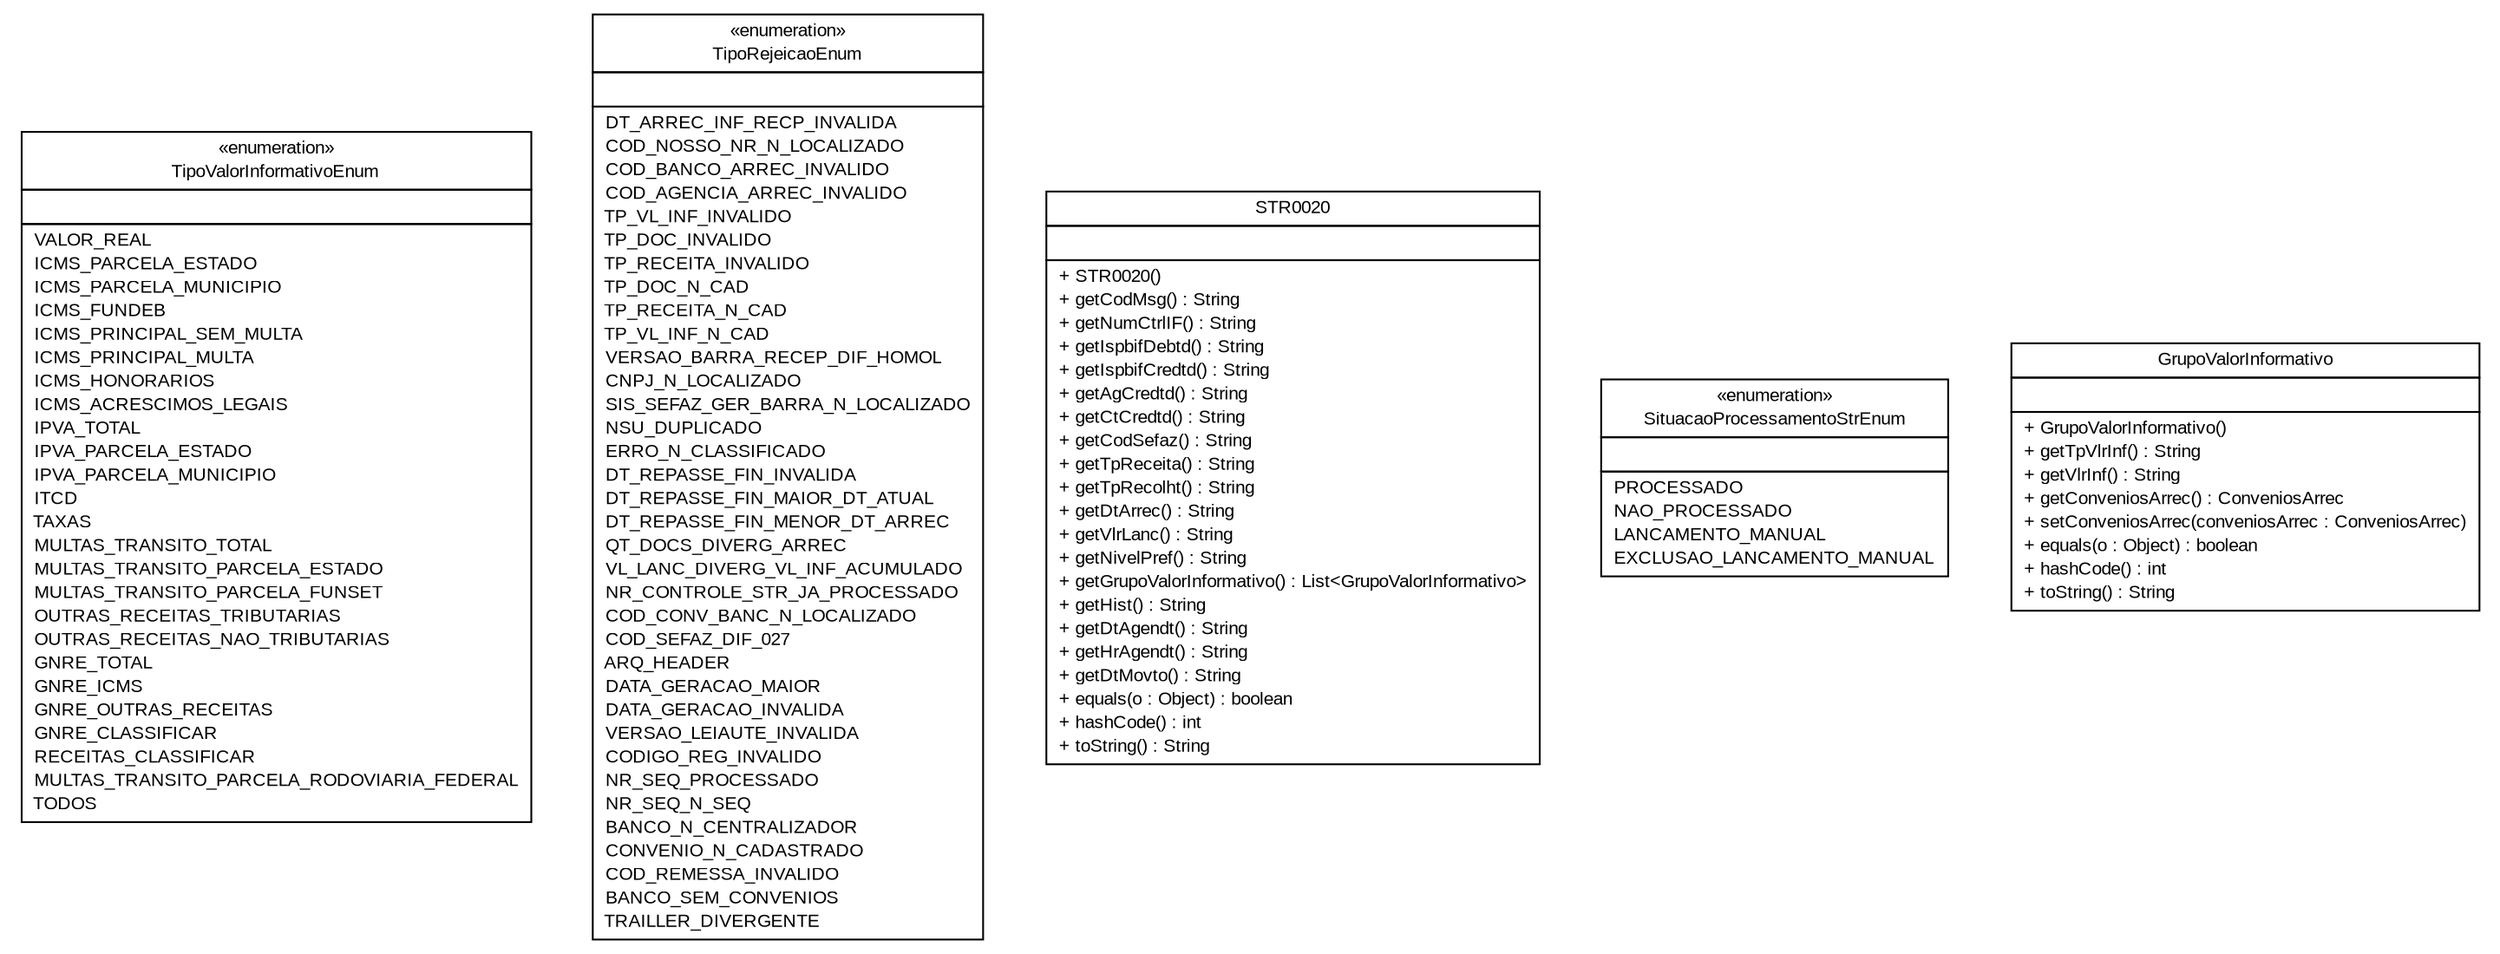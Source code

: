 #!/usr/local/bin/dot
#
# Class diagram 
# Generated by UMLGraph version R5_6 (http://www.umlgraph.org/)
#

digraph G {
	edge [fontname="arial",fontsize=10,labelfontname="arial",labelfontsize=10];
	node [fontname="arial",fontsize=10,shape=plaintext];
	nodesep=0.25;
	ranksep=0.5;
	// br.gov.to.sefaz.arr.processamento.domain.str.TipoValorInformativoEnum
	c131991 [label=<<table title="br.gov.to.sefaz.arr.processamento.domain.str.TipoValorInformativoEnum" border="0" cellborder="1" cellspacing="0" cellpadding="2" port="p" href="./TipoValorInformativoEnum.html">
		<tr><td><table border="0" cellspacing="0" cellpadding="1">
<tr><td align="center" balign="center"> &#171;enumeration&#187; </td></tr>
<tr><td align="center" balign="center"> TipoValorInformativoEnum </td></tr>
		</table></td></tr>
		<tr><td><table border="0" cellspacing="0" cellpadding="1">
<tr><td align="left" balign="left">  </td></tr>
		</table></td></tr>
		<tr><td><table border="0" cellspacing="0" cellpadding="1">
<tr><td align="left" balign="left"> VALOR_REAL </td></tr>
<tr><td align="left" balign="left"> ICMS_PARCELA_ESTADO </td></tr>
<tr><td align="left" balign="left"> ICMS_PARCELA_MUNICIPIO </td></tr>
<tr><td align="left" balign="left"> ICMS_FUNDEB </td></tr>
<tr><td align="left" balign="left"> ICMS_PRINCIPAL_SEM_MULTA </td></tr>
<tr><td align="left" balign="left"> ICMS_PRINCIPAL_MULTA </td></tr>
<tr><td align="left" balign="left"> ICMS_HONORARIOS </td></tr>
<tr><td align="left" balign="left"> ICMS_ACRESCIMOS_LEGAIS </td></tr>
<tr><td align="left" balign="left"> IPVA_TOTAL </td></tr>
<tr><td align="left" balign="left"> IPVA_PARCELA_ESTADO </td></tr>
<tr><td align="left" balign="left"> IPVA_PARCELA_MUNICIPIO </td></tr>
<tr><td align="left" balign="left"> ITCD </td></tr>
<tr><td align="left" balign="left"> TAXAS </td></tr>
<tr><td align="left" balign="left"> MULTAS_TRANSITO_TOTAL </td></tr>
<tr><td align="left" balign="left"> MULTAS_TRANSITO_PARCELA_ESTADO </td></tr>
<tr><td align="left" balign="left"> MULTAS_TRANSITO_PARCELA_FUNSET </td></tr>
<tr><td align="left" balign="left"> OUTRAS_RECEITAS_TRIBUTARIAS </td></tr>
<tr><td align="left" balign="left"> OUTRAS_RECEITAS_NAO_TRIBUTARIAS </td></tr>
<tr><td align="left" balign="left"> GNRE_TOTAL </td></tr>
<tr><td align="left" balign="left"> GNRE_ICMS </td></tr>
<tr><td align="left" balign="left"> GNRE_OUTRAS_RECEITAS </td></tr>
<tr><td align="left" balign="left"> GNRE_CLASSIFICAR </td></tr>
<tr><td align="left" balign="left"> RECEITAS_CLASSIFICAR </td></tr>
<tr><td align="left" balign="left"> MULTAS_TRANSITO_PARCELA_RODOVIARIA_FEDERAL </td></tr>
<tr><td align="left" balign="left"> TODOS </td></tr>
		</table></td></tr>
		</table>>, URL="./TipoValorInformativoEnum.html", fontname="arial", fontcolor="black", fontsize=10.0];
	// br.gov.to.sefaz.arr.processamento.domain.str.TipoRejeicaoEnum
	c131992 [label=<<table title="br.gov.to.sefaz.arr.processamento.domain.str.TipoRejeicaoEnum" border="0" cellborder="1" cellspacing="0" cellpadding="2" port="p" href="./TipoRejeicaoEnum.html">
		<tr><td><table border="0" cellspacing="0" cellpadding="1">
<tr><td align="center" balign="center"> &#171;enumeration&#187; </td></tr>
<tr><td align="center" balign="center"> TipoRejeicaoEnum </td></tr>
		</table></td></tr>
		<tr><td><table border="0" cellspacing="0" cellpadding="1">
<tr><td align="left" balign="left">  </td></tr>
		</table></td></tr>
		<tr><td><table border="0" cellspacing="0" cellpadding="1">
<tr><td align="left" balign="left"> DT_ARREC_INF_RECP_INVALIDA </td></tr>
<tr><td align="left" balign="left"> COD_NOSSO_NR_N_LOCALIZADO </td></tr>
<tr><td align="left" balign="left"> COD_BANCO_ARREC_INVALIDO </td></tr>
<tr><td align="left" balign="left"> COD_AGENCIA_ARREC_INVALIDO </td></tr>
<tr><td align="left" balign="left"> TP_VL_INF_INVALIDO </td></tr>
<tr><td align="left" balign="left"> TP_DOC_INVALIDO </td></tr>
<tr><td align="left" balign="left"> TP_RECEITA_INVALIDO </td></tr>
<tr><td align="left" balign="left"> TP_DOC_N_CAD </td></tr>
<tr><td align="left" balign="left"> TP_RECEITA_N_CAD </td></tr>
<tr><td align="left" balign="left"> TP_VL_INF_N_CAD </td></tr>
<tr><td align="left" balign="left"> VERSAO_BARRA_RECEP_DIF_HOMOL </td></tr>
<tr><td align="left" balign="left"> CNPJ_N_LOCALIZADO </td></tr>
<tr><td align="left" balign="left"> SIS_SEFAZ_GER_BARRA_N_LOCALIZADO </td></tr>
<tr><td align="left" balign="left"> NSU_DUPLICADO </td></tr>
<tr><td align="left" balign="left"> ERRO_N_CLASSIFICADO </td></tr>
<tr><td align="left" balign="left"> DT_REPASSE_FIN_INVALIDA </td></tr>
<tr><td align="left" balign="left"> DT_REPASSE_FIN_MAIOR_DT_ATUAL </td></tr>
<tr><td align="left" balign="left"> DT_REPASSE_FIN_MENOR_DT_ARREC </td></tr>
<tr><td align="left" balign="left"> QT_DOCS_DIVERG_ARREC </td></tr>
<tr><td align="left" balign="left"> VL_LANC_DIVERG_VL_INF_ACUMULADO </td></tr>
<tr><td align="left" balign="left"> NR_CONTROLE_STR_JA_PROCESSADO </td></tr>
<tr><td align="left" balign="left"> COD_CONV_BANC_N_LOCALIZADO </td></tr>
<tr><td align="left" balign="left"> COD_SEFAZ_DIF_027 </td></tr>
<tr><td align="left" balign="left"> ARQ_HEADER </td></tr>
<tr><td align="left" balign="left"> DATA_GERACAO_MAIOR </td></tr>
<tr><td align="left" balign="left"> DATA_GERACAO_INVALIDA </td></tr>
<tr><td align="left" balign="left"> VERSAO_LEIAUTE_INVALIDA </td></tr>
<tr><td align="left" balign="left"> CODIGO_REG_INVALIDO </td></tr>
<tr><td align="left" balign="left"> NR_SEQ_PROCESSADO </td></tr>
<tr><td align="left" balign="left"> NR_SEQ_N_SEQ </td></tr>
<tr><td align="left" balign="left"> BANCO_N_CENTRALIZADOR </td></tr>
<tr><td align="left" balign="left"> CONVENIO_N_CADASTRADO </td></tr>
<tr><td align="left" balign="left"> COD_REMESSA_INVALIDO </td></tr>
<tr><td align="left" balign="left"> BANCO_SEM_CONVENIOS </td></tr>
<tr><td align="left" balign="left"> TRAILLER_DIVERGENTE </td></tr>
		</table></td></tr>
		</table>>, URL="./TipoRejeicaoEnum.html", fontname="arial", fontcolor="black", fontsize=10.0];
	// br.gov.to.sefaz.arr.processamento.domain.str.STR0020
	c131993 [label=<<table title="br.gov.to.sefaz.arr.processamento.domain.str.STR0020" border="0" cellborder="1" cellspacing="0" cellpadding="2" port="p" href="./STR0020.html">
		<tr><td><table border="0" cellspacing="0" cellpadding="1">
<tr><td align="center" balign="center"> STR0020 </td></tr>
		</table></td></tr>
		<tr><td><table border="0" cellspacing="0" cellpadding="1">
<tr><td align="left" balign="left">  </td></tr>
		</table></td></tr>
		<tr><td><table border="0" cellspacing="0" cellpadding="1">
<tr><td align="left" balign="left"> + STR0020() </td></tr>
<tr><td align="left" balign="left"> + getCodMsg() : String </td></tr>
<tr><td align="left" balign="left"> + getNumCtrlIF() : String </td></tr>
<tr><td align="left" balign="left"> + getIspbifDebtd() : String </td></tr>
<tr><td align="left" balign="left"> + getIspbifCredtd() : String </td></tr>
<tr><td align="left" balign="left"> + getAgCredtd() : String </td></tr>
<tr><td align="left" balign="left"> + getCtCredtd() : String </td></tr>
<tr><td align="left" balign="left"> + getCodSefaz() : String </td></tr>
<tr><td align="left" balign="left"> + getTpReceita() : String </td></tr>
<tr><td align="left" balign="left"> + getTpRecolht() : String </td></tr>
<tr><td align="left" balign="left"> + getDtArrec() : String </td></tr>
<tr><td align="left" balign="left"> + getVlrLanc() : String </td></tr>
<tr><td align="left" balign="left"> + getNivelPref() : String </td></tr>
<tr><td align="left" balign="left"> + getGrupoValorInformativo() : List&lt;GrupoValorInformativo&gt; </td></tr>
<tr><td align="left" balign="left"> + getHist() : String </td></tr>
<tr><td align="left" balign="left"> + getDtAgendt() : String </td></tr>
<tr><td align="left" balign="left"> + getHrAgendt() : String </td></tr>
<tr><td align="left" balign="left"> + getDtMovto() : String </td></tr>
<tr><td align="left" balign="left"> + equals(o : Object) : boolean </td></tr>
<tr><td align="left" balign="left"> + hashCode() : int </td></tr>
<tr><td align="left" balign="left"> + toString() : String </td></tr>
		</table></td></tr>
		</table>>, URL="./STR0020.html", fontname="arial", fontcolor="black", fontsize=10.0];
	// br.gov.to.sefaz.arr.processamento.domain.str.SituacaoProcessamentoStrEnum
	c131994 [label=<<table title="br.gov.to.sefaz.arr.processamento.domain.str.SituacaoProcessamentoStrEnum" border="0" cellborder="1" cellspacing="0" cellpadding="2" port="p" href="./SituacaoProcessamentoStrEnum.html">
		<tr><td><table border="0" cellspacing="0" cellpadding="1">
<tr><td align="center" balign="center"> &#171;enumeration&#187; </td></tr>
<tr><td align="center" balign="center"> SituacaoProcessamentoStrEnum </td></tr>
		</table></td></tr>
		<tr><td><table border="0" cellspacing="0" cellpadding="1">
<tr><td align="left" balign="left">  </td></tr>
		</table></td></tr>
		<tr><td><table border="0" cellspacing="0" cellpadding="1">
<tr><td align="left" balign="left"> PROCESSADO </td></tr>
<tr><td align="left" balign="left"> NAO_PROCESSADO </td></tr>
<tr><td align="left" balign="left"> LANCAMENTO_MANUAL </td></tr>
<tr><td align="left" balign="left"> EXCLUSAO_LANCAMENTO_MANUAL </td></tr>
		</table></td></tr>
		</table>>, URL="./SituacaoProcessamentoStrEnum.html", fontname="arial", fontcolor="black", fontsize=10.0];
	// br.gov.to.sefaz.arr.processamento.domain.str.GrupoValorInformativo
	c131995 [label=<<table title="br.gov.to.sefaz.arr.processamento.domain.str.GrupoValorInformativo" border="0" cellborder="1" cellspacing="0" cellpadding="2" port="p" href="./GrupoValorInformativo.html">
		<tr><td><table border="0" cellspacing="0" cellpadding="1">
<tr><td align="center" balign="center"> GrupoValorInformativo </td></tr>
		</table></td></tr>
		<tr><td><table border="0" cellspacing="0" cellpadding="1">
<tr><td align="left" balign="left">  </td></tr>
		</table></td></tr>
		<tr><td><table border="0" cellspacing="0" cellpadding="1">
<tr><td align="left" balign="left"> + GrupoValorInformativo() </td></tr>
<tr><td align="left" balign="left"> + getTpVlrInf() : String </td></tr>
<tr><td align="left" balign="left"> + getVlrInf() : String </td></tr>
<tr><td align="left" balign="left"> + getConveniosArrec() : ConveniosArrec </td></tr>
<tr><td align="left" balign="left"> + setConveniosArrec(conveniosArrec : ConveniosArrec) </td></tr>
<tr><td align="left" balign="left"> + equals(o : Object) : boolean </td></tr>
<tr><td align="left" balign="left"> + hashCode() : int </td></tr>
<tr><td align="left" balign="left"> + toString() : String </td></tr>
		</table></td></tr>
		</table>>, URL="./GrupoValorInformativo.html", fontname="arial", fontcolor="black", fontsize=10.0];
}


